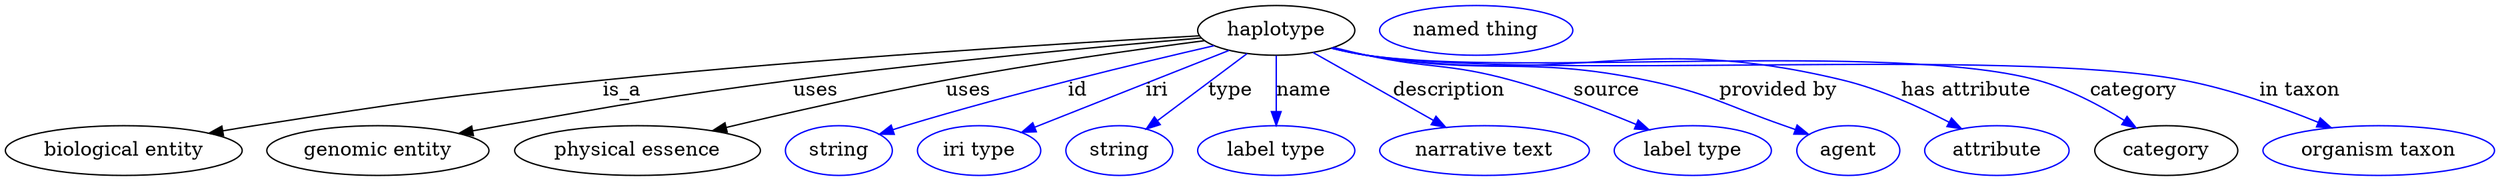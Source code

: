 digraph {
	graph [bb="0,0,1790.3,123"];
	node [label="\N"];
	haplotype	[height=0.5,
		label=haplotype,
		pos="914.14,105",
		width=1.5707];
	"biological entity"	[height=0.5,
		pos="85.142,18",
		width=2.3651];
	haplotype -> "biological entity"	[label=is_a,
		lp="444.14,61.5",
		pos="e,146.51,30.537 858.89,101.06 768.91,96.034 585.2,84.786 430.14,69 318.21,57.604 290.31,53.35 179.14,36 171.79,34.853 164.14,33.586 \
156.5,32.277"];
	"genomic entity"	[height=0.5,
		pos="268.14,18",
		width=2.2206];
	haplotype -> "genomic entity"	[label=uses,
		lp="582.64,61.5",
		pos="e,326.5,30.425 860.08,99.514 791.56,93.61 669.87,82.395 566.14,69 472.88,56.957 449.78,52.157 357.14,36 350.48,34.838 343.54,33.586 \
336.61,32.309"];
	"physical essence"	[height=0.5,
		pos="454.14,18",
		width=2.4553];
	haplotype -> "physical essence"	[label=uses,
		lp="692.64,61.5",
		pos="e,508.19,32.374 862.42,97.54 814.09,91.231 739.99,80.868 676.14,69 622.52,59.033 562.17,45.274 517.94,34.713"];
	id	[color=blue,
		height=0.5,
		label=string,
		pos="599.14,18",
		width=1.0652];
	haplotype -> id	[color=blue,
		label=id,
		lp="771.14,61.5",
		pos="e,628.19,29.766 869.39,93.917 816.08,81.603 724.49,59.494 647.14,36 644.05,35.062 640.87,34.046 637.68,32.993",
		style=solid];
	iri	[color=blue,
		height=0.5,
		label="iri type",
		pos="700.14,18",
		width=1.2277];
	haplotype -> iri	[color=blue,
		label=iri,
		lp="828.14,61.5",
		pos="e,730.77,31.166 880.23,90.531 842.23,75.439 780.68,50.989 740.3,34.951",
		style=solid];
	type	[color=blue,
		height=0.5,
		label=string,
		pos="801.14,18",
		width=1.0652];
	haplotype -> type	[color=blue,
		label=type,
		lp="881.14,61.5",
		pos="e,820.51,33.569 893.15,88.211 874.95,74.516 848.47,54.598 828.58,39.642",
		style=solid];
	name	[color=blue,
		height=0.5,
		label="label type",
		pos="914.14,18",
		width=1.5707];
	haplotype -> name	[color=blue,
		label=name,
		lp="934.14,61.5",
		pos="e,914.14,36.175 914.14,86.799 914.14,75.163 914.14,59.548 914.14,46.237",
		style=solid];
	description	[color=blue,
		height=0.5,
		label="narrative text",
		pos="1064.1,18",
		width=2.0943];
	haplotype -> description	[color=blue,
		label=description,
		lp="1038.6,61.5",
		pos="e,1036.2,34.86 940.61,88.999 964.72,75.34 1000.5,55.039 1027.4,39.812",
		style=solid];
	source	[color=blue,
		height=0.5,
		label="label type",
		pos="1214.1,18",
		width=1.5707];
	haplotype -> source	[color=blue,
		label=source,
		lp="1152.1,61.5",
		pos="e,1182.7,32.982 955.63,92.593 963.41,90.61 971.5,88.657 979.14,87 1025,77.056 1037.9,81.422 1083.1,69 1114.1,60.512 1147.8,47.527 \
1173.3,36.917",
		style=solid];
	"provided by"	[color=blue,
		height=0.5,
		label=agent,
		pos="1326.1,18",
		width=1.0291];
	haplotype -> "provided by"	[color=blue,
		label="provided by",
		lp="1275.6,61.5",
		pos="e,1297.5,29.767 954.48,92.338 962.59,90.308 971.1,88.402 979.14,87 1067.5,71.6 1092.3,87.173 1180.1,69 1226,59.517 1236,51.448 1280.1,\
36 1282.7,35.109 1285.3,34.177 1288,33.229",
		style=solid];
	"has attribute"	[color=blue,
		height=0.5,
		label=attribute,
		pos="1433.1,18",
		width=1.4443];
	haplotype -> "has attribute"	[color=blue,
		label="has attribute",
		lp="1411.1,61.5",
		pos="e,1407.7,33.776 954.1,92.189 962.31,90.145 970.96,88.271 979.14,87 1130,63.566 1173.8,104.96 1322.1,69 1349,62.494 1377.3,49.603 \
1398.7,38.541",
		style=solid];
	category	[height=0.5,
		pos="1554.1,18",
		width=1.4263];
	haplotype -> category	[color=blue,
		label=category,
		lp="1531.6,61.5",
		pos="e,1532.7,34.391 954.08,92.092 962.3,90.055 970.95,88.209 979.14,87 1085.4,71.318 1358.6,97.394 1462.1,69 1484.2,62.943 1506.9,50.732 \
1524.2,39.893",
		style=solid];
	"in taxon"	[color=blue,
		height=0.5,
		label="organism taxon",
		pos="1707.1,18",
		width=2.3109];
	haplotype -> "in taxon"	[color=blue,
		label="in taxon",
		lp="1651.1,61.5",
		pos="e,1673.2,34.521 953.73,92.135 962.05,90.068 970.83,88.199 979.14,87 1108.5,68.343 1438.7,93.28 1567.1,69 1600.6,62.675 1636.8,49.588 \
1663.9,38.389",
		style=solid];
	"named thing_category"	[color=blue,
		height=0.5,
		label="named thing",
		pos="1058.1,105",
		width=1.9318];
}
